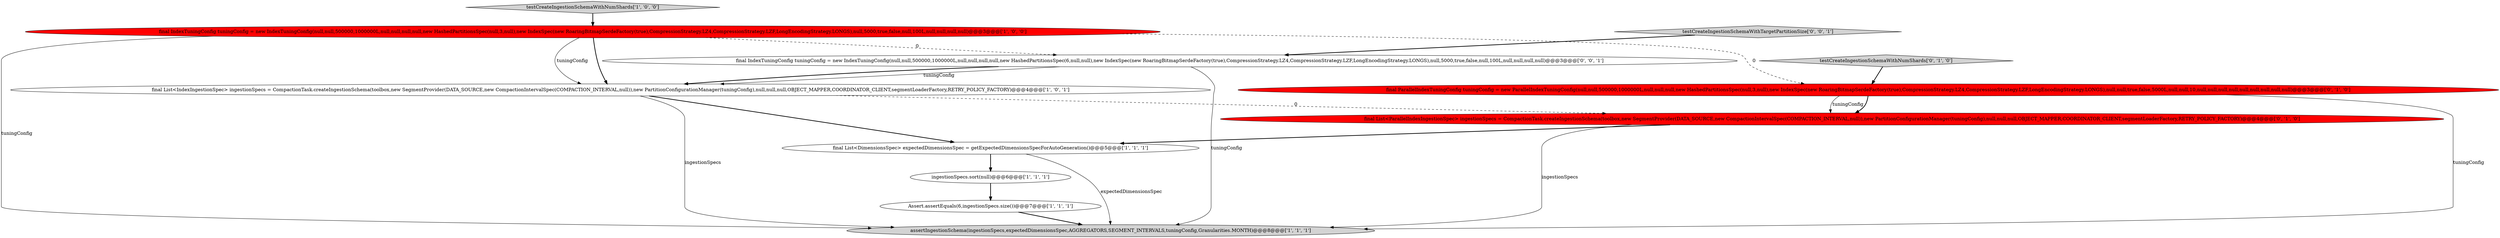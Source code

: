 digraph {
3 [style = filled, label = "assertIngestionSchema(ingestionSpecs,expectedDimensionsSpec,AGGREGATORS,SEGMENT_INTERVALS,tuningConfig,Granularities.MONTH)@@@8@@@['1', '1', '1']", fillcolor = lightgray, shape = ellipse image = "AAA0AAABBB1BBB"];
8 [style = filled, label = "final List<ParallelIndexIngestionSpec> ingestionSpecs = CompactionTask.createIngestionSchema(toolbox,new SegmentProvider(DATA_SOURCE,new CompactionIntervalSpec(COMPACTION_INTERVAL,null)),new PartitionConfigurationManager(tuningConfig),null,null,null,OBJECT_MAPPER,COORDINATOR_CLIENT,segmentLoaderFactory,RETRY_POLICY_FACTORY)@@@4@@@['0', '1', '0']", fillcolor = red, shape = ellipse image = "AAA1AAABBB2BBB"];
7 [style = filled, label = "testCreateIngestionSchemaWithNumShards['0', '1', '0']", fillcolor = lightgray, shape = diamond image = "AAA0AAABBB2BBB"];
5 [style = filled, label = "ingestionSpecs.sort(null)@@@6@@@['1', '1', '1']", fillcolor = white, shape = ellipse image = "AAA0AAABBB1BBB"];
2 [style = filled, label = "final List<DimensionsSpec> expectedDimensionsSpec = getExpectedDimensionsSpecForAutoGeneration()@@@5@@@['1', '1', '1']", fillcolor = white, shape = ellipse image = "AAA0AAABBB1BBB"];
11 [style = filled, label = "testCreateIngestionSchemaWithTargetPartitionSize['0', '0', '1']", fillcolor = lightgray, shape = diamond image = "AAA0AAABBB3BBB"];
10 [style = filled, label = "final IndexTuningConfig tuningConfig = new IndexTuningConfig(null,null,500000,1000000L,null,null,null,null,new HashedPartitionsSpec(6,null,null),new IndexSpec(new RoaringBitmapSerdeFactory(true),CompressionStrategy.LZ4,CompressionStrategy.LZF,LongEncodingStrategy.LONGS),null,5000,true,false,null,100L,null,null,null,null)@@@3@@@['0', '0', '1']", fillcolor = white, shape = ellipse image = "AAA0AAABBB3BBB"];
4 [style = filled, label = "final List<IndexIngestionSpec> ingestionSpecs = CompactionTask.createIngestionSchema(toolbox,new SegmentProvider(DATA_SOURCE,new CompactionIntervalSpec(COMPACTION_INTERVAL,null)),new PartitionConfigurationManager(tuningConfig),null,null,null,OBJECT_MAPPER,COORDINATOR_CLIENT,segmentLoaderFactory,RETRY_POLICY_FACTORY)@@@4@@@['1', '0', '1']", fillcolor = white, shape = ellipse image = "AAA0AAABBB1BBB"];
9 [style = filled, label = "final ParallelIndexTuningConfig tuningConfig = new ParallelIndexTuningConfig(null,null,500000,1000000L,null,null,null,new HashedPartitionsSpec(null,3,null),new IndexSpec(new RoaringBitmapSerdeFactory(true),CompressionStrategy.LZ4,CompressionStrategy.LZF,LongEncodingStrategy.LONGS),null,null,true,false,5000L,null,null,10,null,null,null,null,null,null,null,null,null)@@@3@@@['0', '1', '0']", fillcolor = red, shape = ellipse image = "AAA1AAABBB2BBB"];
6 [style = filled, label = "testCreateIngestionSchemaWithNumShards['1', '0', '0']", fillcolor = lightgray, shape = diamond image = "AAA0AAABBB1BBB"];
0 [style = filled, label = "final IndexTuningConfig tuningConfig = new IndexTuningConfig(null,null,500000,1000000L,null,null,null,null,new HashedPartitionsSpec(null,3,null),new IndexSpec(new RoaringBitmapSerdeFactory(true),CompressionStrategy.LZ4,CompressionStrategy.LZF,LongEncodingStrategy.LONGS),null,5000,true,false,null,100L,null,null,null,null)@@@3@@@['1', '0', '0']", fillcolor = red, shape = ellipse image = "AAA1AAABBB1BBB"];
1 [style = filled, label = "Assert.assertEquals(6,ingestionSpecs.size())@@@7@@@['1', '1', '1']", fillcolor = white, shape = ellipse image = "AAA0AAABBB1BBB"];
0->4 [style = solid, label="tuningConfig"];
1->3 [style = bold, label=""];
8->3 [style = solid, label="ingestionSpecs"];
6->0 [style = bold, label=""];
4->2 [style = bold, label=""];
9->8 [style = solid, label="tuningConfig"];
9->3 [style = solid, label="tuningConfig"];
4->3 [style = solid, label="ingestionSpecs"];
10->4 [style = solid, label="tuningConfig"];
9->8 [style = bold, label=""];
0->10 [style = dashed, label="0"];
7->9 [style = bold, label=""];
5->1 [style = bold, label=""];
10->3 [style = solid, label="tuningConfig"];
0->3 [style = solid, label="tuningConfig"];
8->2 [style = bold, label=""];
0->4 [style = bold, label=""];
11->10 [style = bold, label=""];
4->8 [style = dashed, label="0"];
10->4 [style = bold, label=""];
0->9 [style = dashed, label="0"];
2->3 [style = solid, label="expectedDimensionsSpec"];
2->5 [style = bold, label=""];
}
